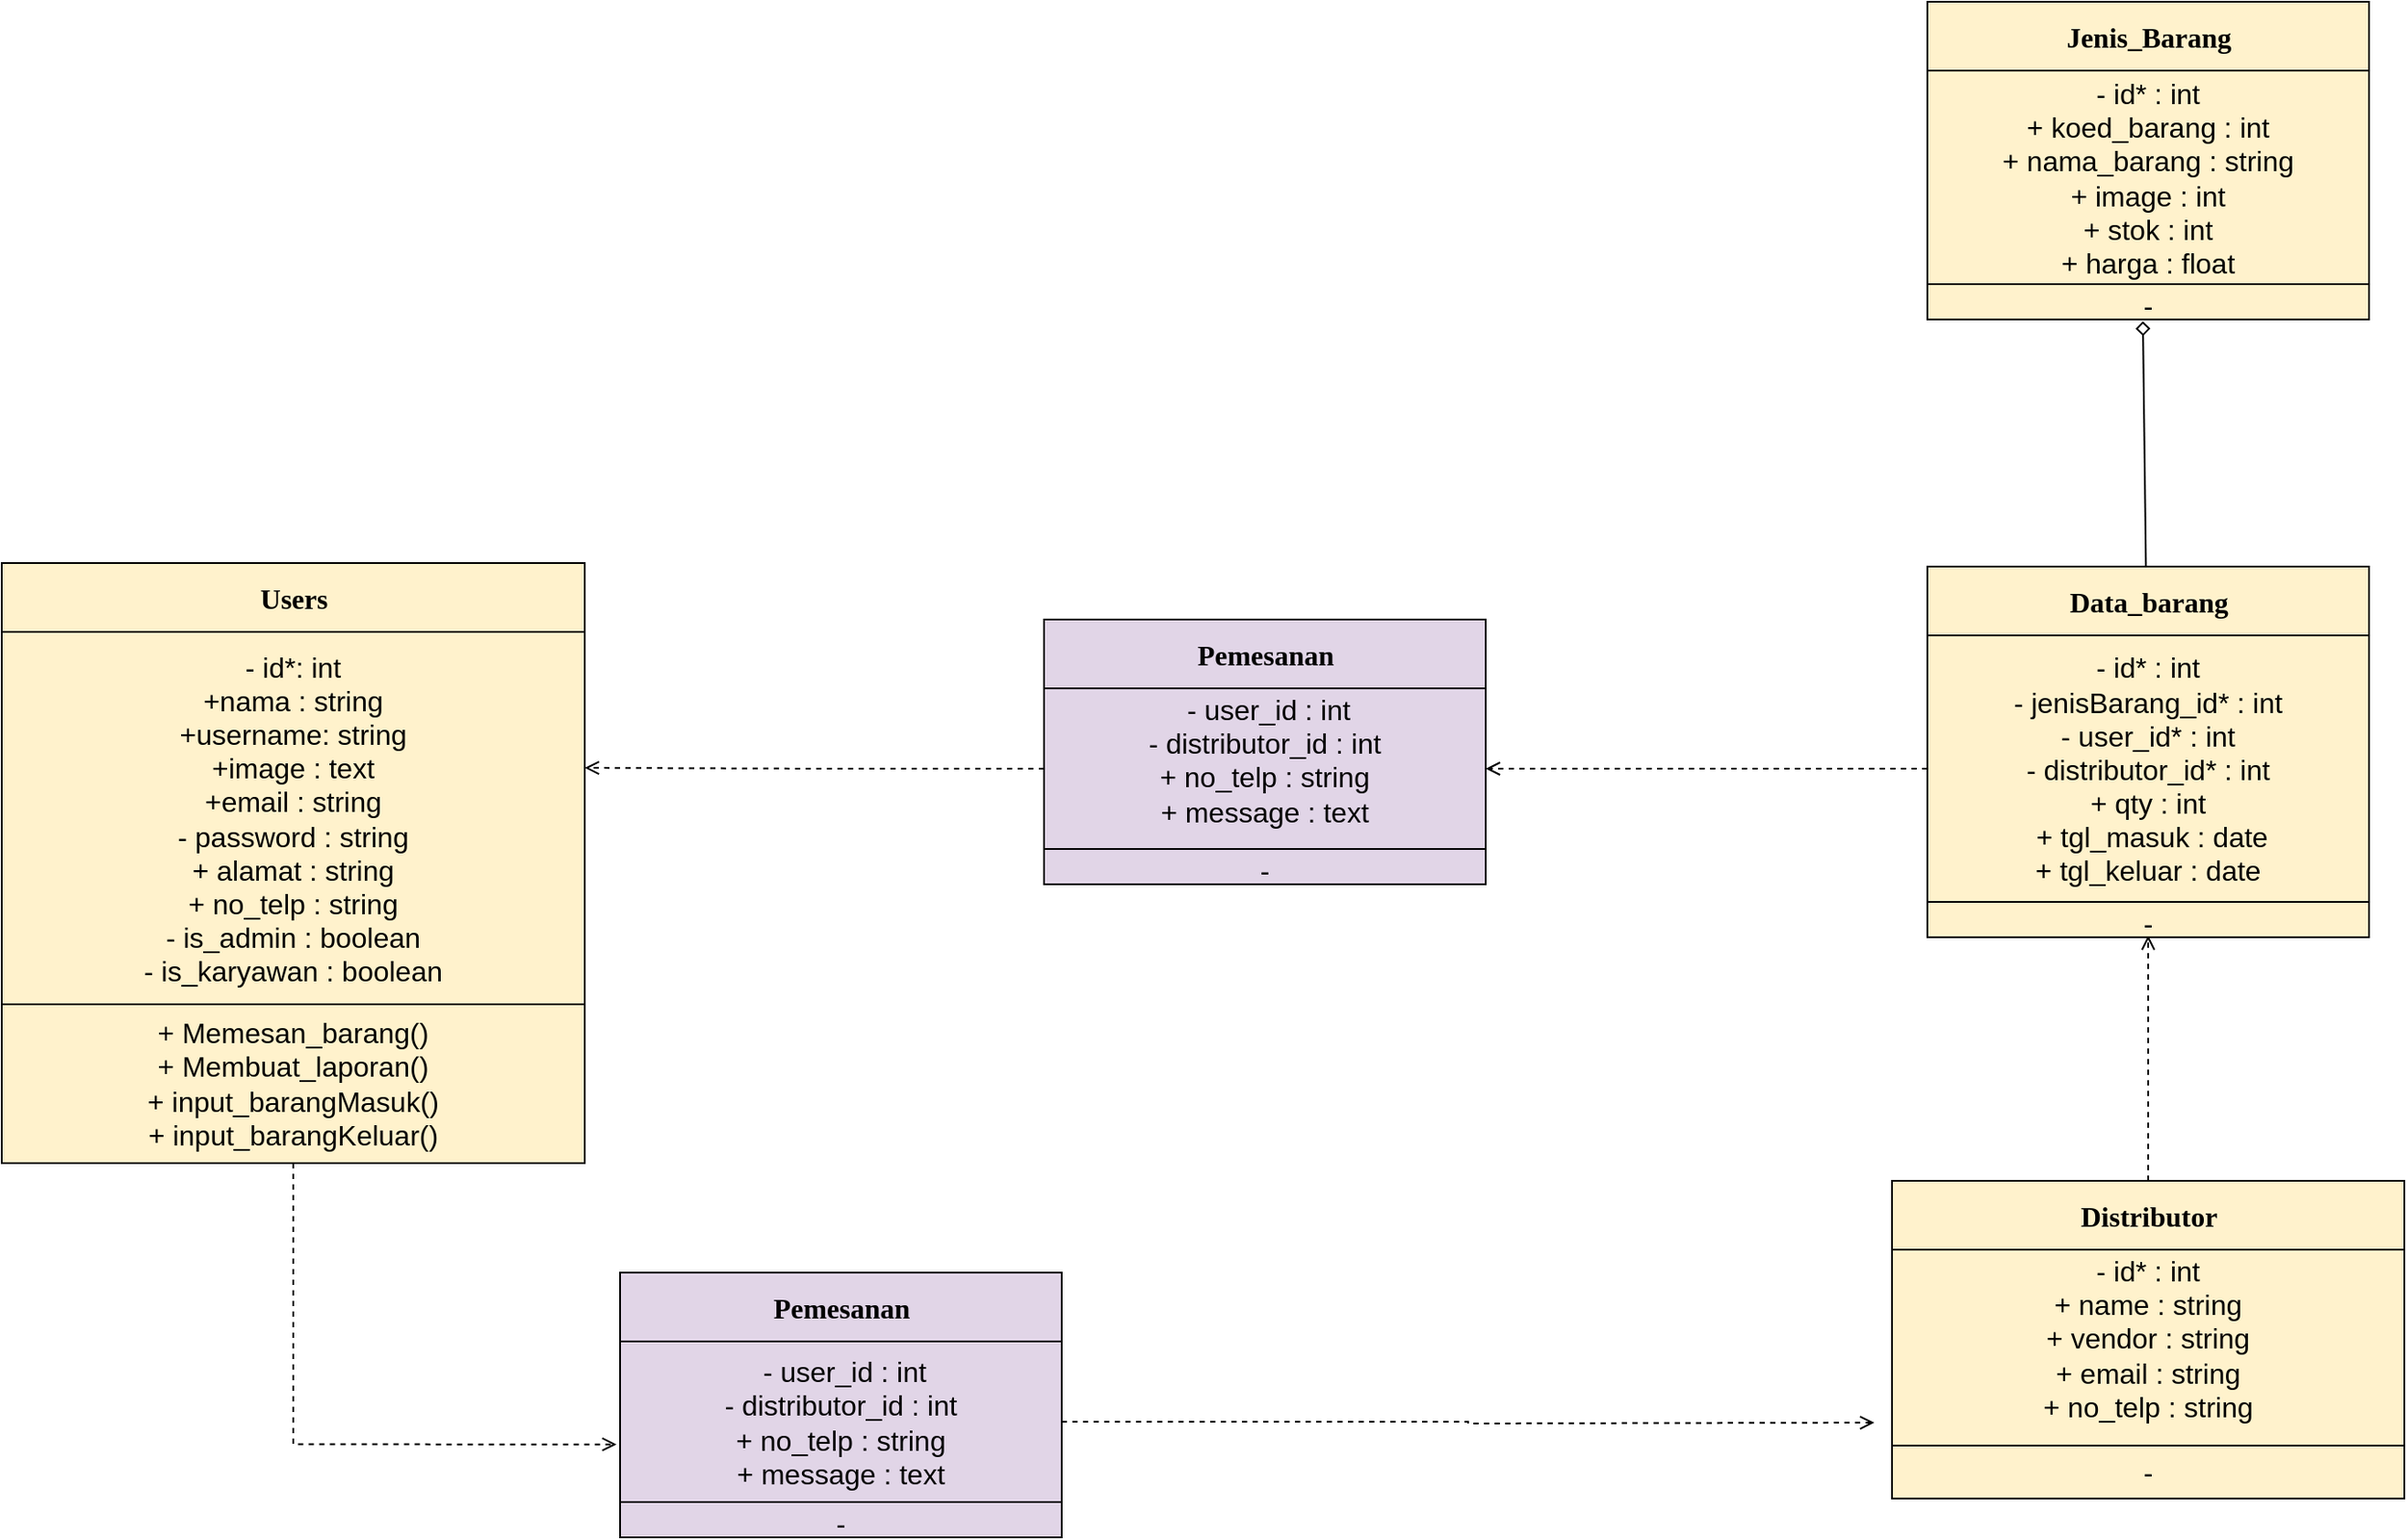 <mxfile version="15.4.0" type="device" pages="2"><diagram id="JsZ_7mDIH8s-c-Wc0TAO" name="class diagram"><mxGraphModel dx="1890" dy="1384" grid="1" gridSize="10" guides="1" tooltips="1" connect="1" arrows="1" fold="1" page="1" pageScale="1" pageWidth="1100" pageHeight="850" math="0" shadow="0"><root><mxCell id="0"/><mxCell id="1" parent="0"/><mxCell id="UtavqDUGKpZhADEU3G2q-7" style="edgeStyle=orthogonalEdgeStyle;rounded=0;orthogonalLoop=1;jettySize=auto;html=1;entryX=-0.008;entryY=0.641;entryDx=0;entryDy=0;entryPerimeter=0;dashed=1;endArrow=open;endFill=0;" parent="1" source="Zb9WX23OGFgUbOa83DWV-3" target="UtavqDUGKpZhADEU3G2q-4" edge="1"><mxGeometry relative="1" as="geometry"/></mxCell><mxCell id="Zb9WX23OGFgUbOa83DWV-3" value="&lt;b&gt;Users&lt;/b&gt;" style="swimlane;fontStyle=0;align=center;verticalAlign=middle;childLayout=stackLayout;horizontal=1;startSize=39;horizontalStack=0;resizeParent=1;resizeParentMax=0;resizeLast=0;collapsible=0;marginBottom=0;html=1;fontFamily=Verdana;fontSize=16;fillColor=#fff2cc;strokeColor=#000000;" parent="1" vertex="1"><mxGeometry x="-470" y="178" width="330" height="340" as="geometry"/></mxCell><mxCell id="Zb9WX23OGFgUbOa83DWV-4" value="&lt;span style=&quot;font-size: 16px&quot;&gt;- id*: int&lt;/span&gt;&lt;br style=&quot;padding: 0px ; margin: 0px ; font-size: 16px&quot;&gt;&lt;span style=&quot;font-size: 16px&quot;&gt;+nama : string&lt;/span&gt;&lt;br style=&quot;padding: 0px ; margin: 0px ; font-size: 16px&quot;&gt;&lt;span style=&quot;font-size: 16px&quot;&gt;+username: string&lt;/span&gt;&lt;br style=&quot;padding: 0px ; margin: 0px ; font-size: 16px&quot;&gt;&lt;span style=&quot;font-size: 16px&quot;&gt;+image : text&lt;/span&gt;&lt;br style=&quot;padding: 0px ; margin: 0px ; font-size: 16px&quot;&gt;&lt;span style=&quot;font-size: 16px&quot;&gt;+email : string&lt;br&gt;- password : string&lt;br&gt;+ alamat : string&lt;br&gt;&lt;/span&gt;+ no_telp : string&lt;br&gt;&lt;span&gt;- is_admin : boolean&lt;br&gt;&lt;/span&gt;&lt;span&gt;- is_karyawan : boolean&lt;/span&gt;&lt;span style=&quot;font-size: 16px&quot;&gt;&lt;br&gt;&lt;/span&gt;" style="text;html=1;strokeColor=#000000;fillColor=#fff2cc;align=center;verticalAlign=middle;spacingLeft=4;spacingRight=4;overflow=hidden;rotatable=0;points=[[0,0.5],[1,0.5]];portConstraint=eastwest;fontSize=16;" parent="Zb9WX23OGFgUbOa83DWV-3" vertex="1"><mxGeometry y="39" width="330" height="211" as="geometry"/></mxCell><mxCell id="Zb9WX23OGFgUbOa83DWV-10" value="+ Memesan_barang()&lt;br&gt;+ Membuat_laporan()&lt;br&gt;+ input_barangMasuk()&lt;br&gt;+ input_barangKeluar()" style="text;html=1;strokeColor=#000000;fillColor=#fff2cc;align=center;verticalAlign=middle;spacingLeft=4;spacingRight=4;overflow=hidden;rotatable=0;points=[[0,0.5],[1,0.5]];portConstraint=eastwest;fontSize=16;" parent="Zb9WX23OGFgUbOa83DWV-3" vertex="1"><mxGeometry y="250" width="330" height="90" as="geometry"/></mxCell><mxCell id="Zb9WX23OGFgUbOa83DWV-17" value="&lt;b&gt;Jenis_Barang&lt;/b&gt;" style="swimlane;fontStyle=0;align=center;verticalAlign=middle;childLayout=stackLayout;horizontal=1;startSize=39;horizontalStack=0;resizeParent=1;resizeParentMax=0;resizeLast=0;collapsible=0;marginBottom=0;html=1;fontFamily=Verdana;fontSize=16;fillColor=#fff2cc;strokeColor=#000000;" parent="1" vertex="1"><mxGeometry x="620" y="-140" width="250" height="180" as="geometry"/></mxCell><mxCell id="Zb9WX23OGFgUbOa83DWV-18" value="- id* : int&lt;br&gt;+ koed_barang : int&lt;br style=&quot;padding: 0px ; margin: 0px&quot;&gt;+ nama_barang : string&lt;br&gt;+ image : int&lt;br&gt;+ stok : int&lt;br style=&quot;padding: 0px ; margin: 0px&quot;&gt;+ harga : float" style="text;html=1;strokeColor=#000000;fillColor=#fff2cc;align=center;verticalAlign=middle;spacingLeft=4;spacingRight=4;overflow=hidden;rotatable=0;points=[[0,0.5],[1,0.5]];portConstraint=eastwest;fontSize=16;" parent="Zb9WX23OGFgUbOa83DWV-17" vertex="1"><mxGeometry y="39" width="250" height="121" as="geometry"/></mxCell><mxCell id="UtavqDUGKpZhADEU3G2q-9" value="-" style="text;html=1;strokeColor=#000000;fillColor=#fff2cc;align=center;verticalAlign=middle;spacingLeft=4;spacingRight=4;overflow=hidden;rotatable=0;points=[[0,0.5],[1,0.5]];portConstraint=eastwest;fontSize=16;" parent="Zb9WX23OGFgUbOa83DWV-17" vertex="1"><mxGeometry y="160" width="250" height="20" as="geometry"/></mxCell><mxCell id="Zb9WX23OGFgUbOa83DWV-31" style="edgeStyle=orthogonalEdgeStyle;rounded=0;orthogonalLoop=1;jettySize=auto;html=1;fontFamily=Verdana;fontSize=16;entryX=0.5;entryY=0.95;entryDx=0;entryDy=0;entryPerimeter=0;endArrow=open;endFill=0;dashed=1;" parent="1" source="Zb9WX23OGFgUbOa83DWV-21" target="UtavqDUGKpZhADEU3G2q-10" edge="1"><mxGeometry relative="1" as="geometry"><mxPoint x="725" y="410" as="targetPoint"/></mxGeometry></mxCell><mxCell id="Zb9WX23OGFgUbOa83DWV-21" value="&lt;b&gt;Distributor&lt;/b&gt;" style="swimlane;fontStyle=0;align=center;verticalAlign=middle;childLayout=stackLayout;horizontal=1;startSize=39;horizontalStack=0;resizeParent=1;resizeParentMax=0;resizeLast=0;collapsible=0;marginBottom=0;html=1;fontFamily=Verdana;fontSize=16;fillColor=#fff2cc;strokeColor=#000000;" parent="1" vertex="1"><mxGeometry x="600" y="528" width="290" height="180" as="geometry"/></mxCell><mxCell id="Zb9WX23OGFgUbOa83DWV-22" value="&lt;span style=&quot;font-size: 16px&quot;&gt;- id* : int&lt;/span&gt;&lt;br style=&quot;padding: 0px ; margin: 0px ; font-size: 16px&quot;&gt;&lt;span style=&quot;font-size: 16px&quot;&gt;+ name : string&lt;/span&gt;&lt;br style=&quot;padding: 0px ; margin: 0px ; font-size: 16px&quot;&gt;&lt;span style=&quot;font-size: 16px&quot;&gt;+ vendor : string&lt;/span&gt;&lt;br style=&quot;padding: 0px ; margin: 0px ; font-size: 16px&quot;&gt;&lt;span style=&quot;font-size: 16px&quot;&gt;+ email : string&lt;/span&gt;&lt;br style=&quot;padding: 0px ; margin: 0px ; font-size: 16px&quot;&gt;&lt;span style=&quot;font-size: 16px&quot;&gt;+ no_telp : string&lt;/span&gt;&lt;span style=&quot;color: rgba(0 , 0 , 0 , 0) ; font-family: monospace ; font-size: 0px&quot;&gt;%3CmxGraphModel%3E%3Croot%3E%3CmxCell%20id%3D%220%22%2F%3E%3CmxCell%20id%3D%221%22%20parent%3D%220%22%2F%3E%3CmxCell%20id%3D%222%22%20value%3D%22%26lt%3Bb%26gt%3BPemesanan%26lt%3B%2Fb%26gt%3B%22%20style%3D%22swimlane%3BfontStyle%3D0%3Balign%3Dcenter%3BverticalAlign%3Dmiddle%3BchildLayout%3DstackLayout%3Bhorizontal%3D1%3BstartSize%3D39%3BhorizontalStack%3D0%3BresizeParent%3D1%3BresizeParentMax%3D0%3BresizeLast%3D0%3Bcollapsible%3D0%3BmarginBottom%3D0%3Bhtml%3D1%3BfontFamily%3DVerdana%3BfontSize%3D16%3BfillColor%3D%23e1d5e7%3BstrokeColor%3D%23000000%3B%22%20vertex%3D%221%22%20parent%3D%221%22%3E%3CmxGeometry%20x%3D%22-120%22%20y%3D%22580%22%20width%3D%22250%22%20height%3D%22150%22%20as%3D%22geometry%22%2F%3E%3C%2FmxCell%3E%3CmxCell%20id%3D%223%22%20value%3D%22%26lt%3Bspan%20style%3D%26quot%3Bfont-size%3A%2016px%26quot%3B%26gt%3B%26amp%3Bnbsp%3B-%20user_id%20%3A%20int%26lt%3Bbr%26gt%3B-%20distributor_id%20%3A%20int%26lt%3Bbr%26gt%3B%2B%20no_telp%20%3A%20string%26lt%3Bbr%26gt%3B%2B%20message%20%3A%20text%26lt%3B%2Fspan%26gt%3B%26lt%3Bspan%20style%3D%26quot%3Bfont-size%3A%2016px%26quot%3B%26gt%3B%26lt%3Bbr%26gt%3B%26lt%3B%2Fspan%26gt%3B%22%20style%3D%22text%3Bhtml%3D1%3BstrokeColor%3D%23000000%3BfillColor%3D%23e1d5e7%3Balign%3Dcenter%3BverticalAlign%3Dmiddle%3BspacingLeft%3D4%3BspacingRight%3D4%3Boverflow%3Dhidden%3Brotatable%3D0%3Bpoints%3D%5B%5B0%2C0.5%5D%2C%5B1%2C0.5%5D%5D%3BportConstraint%3Deastwest%3BfontSize%3D16%3B%22%20vertex%3D%221%22%20parent%3D%222%22%3E%3CmxGeometry%20y%3D%2239%22%20width%3D%22250%22%20height%3D%2291%22%20as%3D%22geometry%22%2F%3E%3C%2FmxCell%3E%3CmxCell%20id%3D%224%22%20value%3D%22-%22%20style%3D%22text%3Bhtml%3D1%3BstrokeColor%3D%23000000%3BfillColor%3D%23e1d5e7%3Balign%3Dcenter%3BverticalAlign%3Dmiddle%3BspacingLeft%3D4%3BspacingRight%3D4%3Boverflow%3Dhidden%3Brotatable%3D0%3Bpoints%3D%5B%5B0%2C0.5%5D%2C%5B1%2C0.5%5D%5D%3BportConstraint%3Deastwest%3BfontSize%3D16%3B%22%20vertex%3D%221%22%20parent%3D%222%22%3E%3CmxGeometry%20y%3D%22130%22%20width%3D%22250%22%20height%3D%2220%22%20as%3D%22geometry%22%2F%3E%3C%2FmxCell%3E%3C%2Froot%3E%3C%2FmxGraphModel%3E&lt;/span&gt;&lt;span style=&quot;font-size: 16px&quot;&gt;&lt;br&gt;&lt;br&gt;&lt;/span&gt;" style="text;html=1;strokeColor=#000000;fillColor=#fff2cc;align=center;verticalAlign=middle;spacingLeft=4;spacingRight=4;overflow=hidden;rotatable=0;points=[[0,0.5],[1,0.5]];portConstraint=eastwest;fontSize=16;" parent="Zb9WX23OGFgUbOa83DWV-21" vertex="1"><mxGeometry y="39" width="290" height="111" as="geometry"/></mxCell><mxCell id="Zb9WX23OGFgUbOa83DWV-24" value="-" style="text;html=1;strokeColor=#000000;fillColor=#fff2cc;align=center;verticalAlign=middle;spacingLeft=4;spacingRight=4;overflow=hidden;rotatable=0;points=[[0,0.5],[1,0.5]];portConstraint=eastwest;fontSize=16;" parent="Zb9WX23OGFgUbOa83DWV-21" vertex="1"><mxGeometry y="150" width="290" height="30" as="geometry"/></mxCell><mxCell id="Zb9WX23OGFgUbOa83DWV-32" style="rounded=0;orthogonalLoop=1;jettySize=auto;html=1;fontFamily=Verdana;fontSize=16;endArrow=diamond;endFill=0;entryX=0.488;entryY=1.05;entryDx=0;entryDy=0;entryPerimeter=0;" parent="1" source="Zb9WX23OGFgUbOa83DWV-25" target="UtavqDUGKpZhADEU3G2q-9" edge="1"><mxGeometry relative="1" as="geometry"><mxPoint x="725" y="-32" as="targetPoint"/></mxGeometry></mxCell><mxCell id="Zb9WX23OGFgUbOa83DWV-25" value="&lt;b&gt;Data_barang&lt;/b&gt;" style="swimlane;fontStyle=0;align=center;verticalAlign=middle;childLayout=stackLayout;horizontal=1;startSize=39;horizontalStack=0;resizeParent=1;resizeParentMax=0;resizeLast=0;collapsible=0;marginBottom=0;html=1;fontFamily=Verdana;fontSize=16;fillColor=#fff2cc;strokeColor=#000000;" parent="1" vertex="1"><mxGeometry x="620" y="180" width="250" height="210" as="geometry"/></mxCell><mxCell id="Zb9WX23OGFgUbOa83DWV-26" value="&lt;span style=&quot;font-size: 16px&quot;&gt;- id* : int&lt;/span&gt;&lt;br style=&quot;padding: 0px ; margin: 0px ; font-size: 16px&quot;&gt;&lt;span style=&quot;font-size: 16px&quot;&gt;- jenisBarang_id* : int&lt;br&gt;&lt;/span&gt;- user_id* : int&lt;br&gt;- distributor_id* : int&lt;br style=&quot;padding: 0px ; margin: 0px ; font-size: 16px&quot;&gt;&lt;span style=&quot;font-size: 16px&quot;&gt;+ qty : int&lt;/span&gt;&lt;span style=&quot;font-size: 16px&quot;&gt;&lt;br&gt;&amp;nbsp;+ tgl_masuk : date&lt;br&gt;+ tgl_keluar : date&lt;br&gt;&lt;/span&gt;" style="text;html=1;strokeColor=#000000;fillColor=#fff2cc;align=center;verticalAlign=middle;spacingLeft=4;spacingRight=4;overflow=hidden;rotatable=0;points=[[0,0.5],[1,0.5]];portConstraint=eastwest;fontSize=16;" parent="Zb9WX23OGFgUbOa83DWV-25" vertex="1"><mxGeometry y="39" width="250" height="151" as="geometry"/></mxCell><mxCell id="UtavqDUGKpZhADEU3G2q-10" value="-" style="text;html=1;strokeColor=#000000;fillColor=#fff2cc;align=center;verticalAlign=middle;spacingLeft=4;spacingRight=4;overflow=hidden;rotatable=0;points=[[0,0.5],[1,0.5]];portConstraint=eastwest;fontSize=16;" parent="Zb9WX23OGFgUbOa83DWV-25" vertex="1"><mxGeometry y="190" width="250" height="20" as="geometry"/></mxCell><mxCell id="UtavqDUGKpZhADEU3G2q-3" value="&lt;b&gt;Pemesanan&lt;/b&gt;" style="swimlane;fontStyle=0;align=center;verticalAlign=middle;childLayout=stackLayout;horizontal=1;startSize=39;horizontalStack=0;resizeParent=1;resizeParentMax=0;resizeLast=0;collapsible=0;marginBottom=0;html=1;fontFamily=Verdana;fontSize=16;fillColor=#e1d5e7;strokeColor=#000000;" parent="1" vertex="1"><mxGeometry x="-120" y="580" width="250" height="150" as="geometry"/></mxCell><mxCell id="UtavqDUGKpZhADEU3G2q-4" value="&lt;span style=&quot;font-size: 16px&quot;&gt;&amp;nbsp;- user_id : int&lt;br&gt;- distributor_id : int&lt;br&gt;+ no_telp : string&lt;br&gt;+ message : text&lt;/span&gt;&lt;span style=&quot;font-size: 16px&quot;&gt;&lt;br&gt;&lt;/span&gt;" style="text;html=1;strokeColor=#000000;fillColor=#e1d5e7;align=center;verticalAlign=middle;spacingLeft=4;spacingRight=4;overflow=hidden;rotatable=0;points=[[0,0.5],[1,0.5]];portConstraint=eastwest;fontSize=16;" parent="UtavqDUGKpZhADEU3G2q-3" vertex="1"><mxGeometry y="39" width="250" height="91" as="geometry"/></mxCell><mxCell id="UtavqDUGKpZhADEU3G2q-6" value="-" style="text;html=1;strokeColor=#000000;fillColor=#e1d5e7;align=center;verticalAlign=middle;spacingLeft=4;spacingRight=4;overflow=hidden;rotatable=0;points=[[0,0.5],[1,0.5]];portConstraint=eastwest;fontSize=16;" parent="UtavqDUGKpZhADEU3G2q-3" vertex="1"><mxGeometry y="130" width="250" height="20" as="geometry"/></mxCell><mxCell id="UtavqDUGKpZhADEU3G2q-8" style="edgeStyle=orthogonalEdgeStyle;rounded=0;orthogonalLoop=1;jettySize=auto;html=1;dashed=1;endArrow=open;endFill=0;" parent="1" source="UtavqDUGKpZhADEU3G2q-4" edge="1"><mxGeometry relative="1" as="geometry"><mxPoint x="590" y="665" as="targetPoint"/></mxGeometry></mxCell><mxCell id="VzFQ3VEjzEME11JJJcYS-1" value="&lt;b&gt;Pemesanan&lt;/b&gt;" style="swimlane;fontStyle=0;align=center;verticalAlign=middle;childLayout=stackLayout;horizontal=1;startSize=39;horizontalStack=0;resizeParent=1;resizeParentMax=0;resizeLast=0;collapsible=0;marginBottom=0;html=1;fontFamily=Verdana;fontSize=16;fillColor=#e1d5e7;strokeColor=#000000;" parent="1" vertex="1"><mxGeometry x="120" y="210" width="250" height="150" as="geometry"/></mxCell><mxCell id="VzFQ3VEjzEME11JJJcYS-2" value="&lt;span style=&quot;font-size: 16px&quot;&gt;&amp;nbsp;- user_id : int&lt;br&gt;- distributor_id : int&lt;br&gt;+ no_telp : string&lt;br&gt;+ message : text&lt;br&gt;&lt;/span&gt;&lt;span style=&quot;font-size: 16px&quot;&gt;&lt;br&gt;&lt;/span&gt;" style="text;html=1;strokeColor=#000000;fillColor=#e1d5e7;align=center;verticalAlign=middle;spacingLeft=4;spacingRight=4;overflow=hidden;rotatable=0;points=[[0,0.5],[1,0.5]];portConstraint=eastwest;fontSize=16;" parent="VzFQ3VEjzEME11JJJcYS-1" vertex="1"><mxGeometry y="39" width="250" height="91" as="geometry"/></mxCell><mxCell id="VzFQ3VEjzEME11JJJcYS-3" value="-" style="text;html=1;strokeColor=#000000;fillColor=#e1d5e7;align=center;verticalAlign=middle;spacingLeft=4;spacingRight=4;overflow=hidden;rotatable=0;points=[[0,0.5],[1,0.5]];portConstraint=eastwest;fontSize=16;" parent="VzFQ3VEjzEME11JJJcYS-1" vertex="1"><mxGeometry y="130" width="250" height="20" as="geometry"/></mxCell><mxCell id="VzFQ3VEjzEME11JJJcYS-4" style="edgeStyle=orthogonalEdgeStyle;rounded=0;orthogonalLoop=1;jettySize=auto;html=1;entryX=1;entryY=0.5;entryDx=0;entryDy=0;dashed=1;endArrow=open;endFill=0;" parent="1" source="Zb9WX23OGFgUbOa83DWV-26" target="VzFQ3VEjzEME11JJJcYS-2" edge="1"><mxGeometry relative="1" as="geometry"/></mxCell><mxCell id="VzFQ3VEjzEME11JJJcYS-5" style="edgeStyle=orthogonalEdgeStyle;rounded=0;orthogonalLoop=1;jettySize=auto;html=1;entryX=1;entryY=0.365;entryDx=0;entryDy=0;entryPerimeter=0;dashed=1;endArrow=open;endFill=0;" parent="1" source="VzFQ3VEjzEME11JJJcYS-2" target="Zb9WX23OGFgUbOa83DWV-4" edge="1"><mxGeometry relative="1" as="geometry"/></mxCell></root></mxGraphModel></diagram><diagram id="NZkir7wZXmAAPuVCddKu" name="activity diagram barang masuk"><mxGraphModel dx="806" dy="550" grid="1" gridSize="10" guides="1" tooltips="1" connect="1" arrows="1" fold="1" page="1" pageScale="1" pageWidth="1100" pageHeight="850" math="0" shadow="0"><root><mxCell id="oh2VpaWpky4R5kYBmajn-0"/><mxCell id="oh2VpaWpky4R5kYBmajn-1" parent="oh2VpaWpky4R5kYBmajn-0"/><mxCell id="PikGdwhcQSJRW44A883h-0" value="Barang Masuk" style="rounded=0;whiteSpace=wrap;html=1;" vertex="1" parent="oh2VpaWpky4R5kYBmajn-1"><mxGeometry x="220" y="170" width="640" height="30" as="geometry"/></mxCell><mxCell id="PikGdwhcQSJRW44A883h-2" value="Admin" style="swimlane;fontStyle=0;childLayout=stackLayout;horizontal=1;startSize=26;horizontalStack=0;resizeParent=1;resizeParentMax=0;resizeLast=0;collapsible=1;marginBottom=0;align=center;fontSize=14;" vertex="1" parent="oh2VpaWpky4R5kYBmajn-1"><mxGeometry x="220" y="200" width="160" height="480" as="geometry"/></mxCell><mxCell id="PikGdwhcQSJRW44A883h-6" value="Sistem" style="swimlane;fontStyle=0;childLayout=stackLayout;horizontal=1;startSize=26;horizontalStack=0;resizeParent=1;resizeParentMax=0;resizeLast=0;collapsible=1;marginBottom=0;align=center;fontSize=14;" vertex="1" parent="oh2VpaWpky4R5kYBmajn-1"><mxGeometry x="380" y="200" width="160" height="480" as="geometry"/></mxCell><mxCell id="PikGdwhcQSJRW44A883h-7" value="Distributor" style="swimlane;fontStyle=0;childLayout=stackLayout;horizontal=1;startSize=26;horizontalStack=0;resizeParent=1;resizeParentMax=0;resizeLast=0;collapsible=1;marginBottom=0;align=center;fontSize=14;" vertex="1" parent="oh2VpaWpky4R5kYBmajn-1"><mxGeometry x="540" y="200" width="160" height="480" as="geometry"/></mxCell><mxCell id="PikGdwhcQSJRW44A883h-8" value="Karyawan" style="swimlane;fontStyle=0;childLayout=stackLayout;horizontal=1;startSize=26;horizontalStack=0;resizeParent=1;resizeParentMax=0;resizeLast=0;collapsible=1;marginBottom=0;align=center;fontSize=14;" vertex="1" parent="oh2VpaWpky4R5kYBmajn-1"><mxGeometry x="700" y="200" width="160" height="480" as="geometry"/></mxCell></root></mxGraphModel></diagram></mxfile>